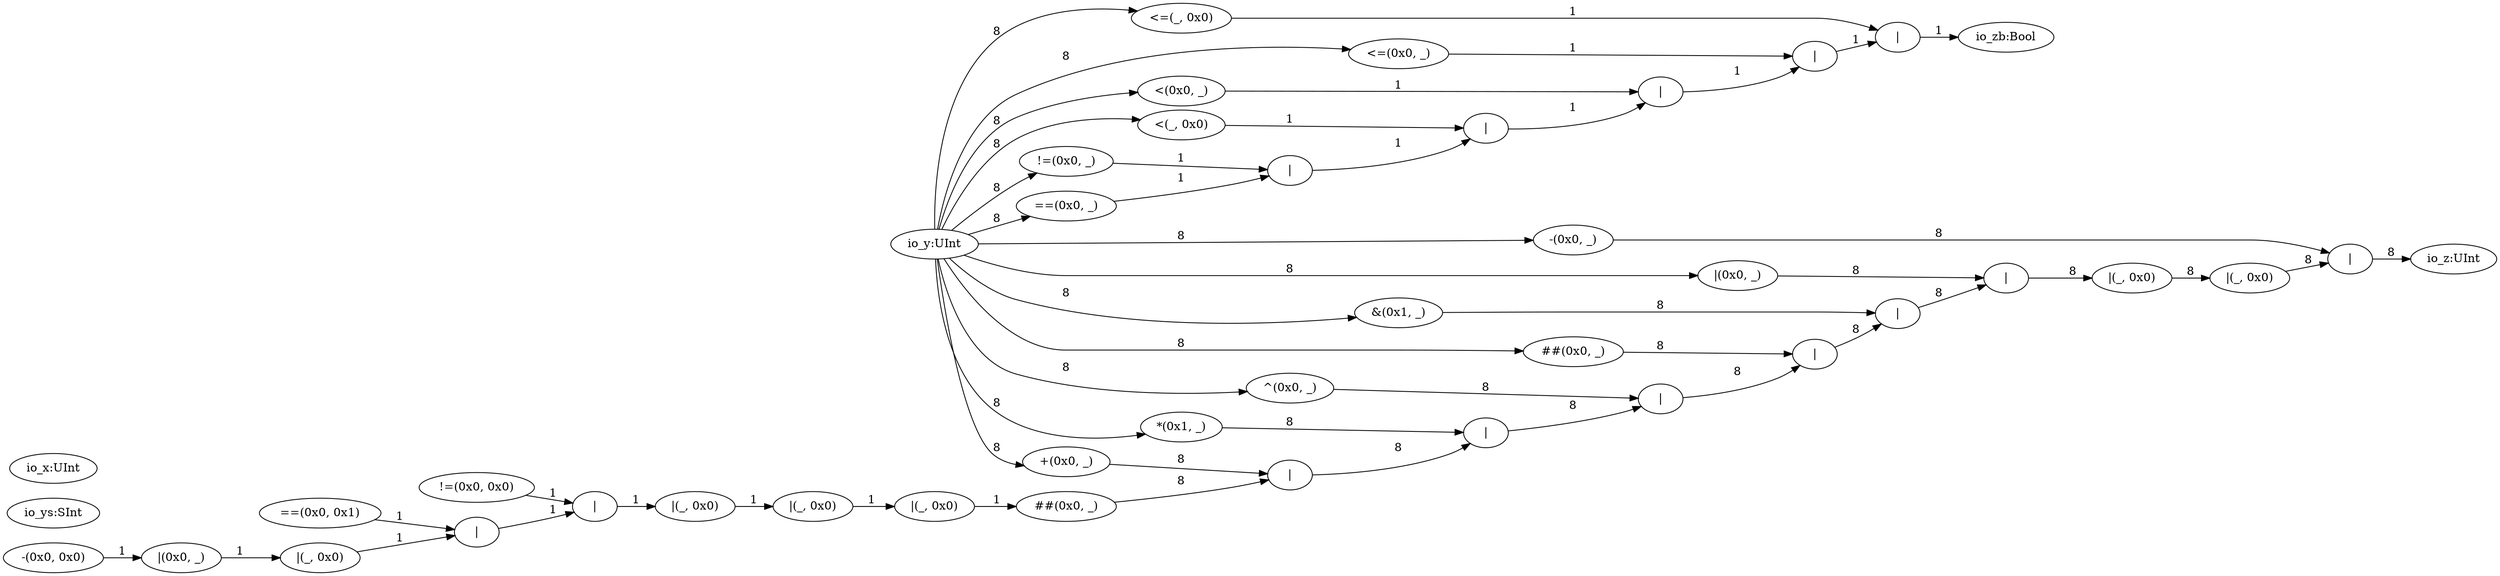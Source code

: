 digraph ZeroWidthTest_OperatorComp_1{
rankdir = LR;
  io_zb[label="io_zb:Bool"];
  T1[label="|"];
  T2[label="<=(_, 0x0)"];
  io_y[label="io_y:UInt"];
  T3[label="|"];
  T4[label="<=(0x0, _)"];
  T5[label="|"];
  T6[label="<(0x0, _)"];
  T7[label="|"];
  T8[label="<(_, 0x0)"];
  T9[label="|"];
  T10[label="!=(0x0, _)"];
  v[label="==(0x0, _)"];
  io_z[label="io_z:UInt"];
  T0[label="|"];
  t[label="-(0x0, _)"];
  T11[label="|(_, 0x0)"];
  T12[label="|(_, 0x0)"];
  T13[label="|"];
  ac[label="|(0x0, _)"];
  T14[label="|"];
  ab[label="&(0x1, _)"];
  T15[label="|"];
  u[label="##(0x0, _)"];
  T16[label="|"];
  r[label="^(0x0, _)"];
  T17[label="|"];
  o[label="*(0x1, _)"];
  T18[label="|"];
  n[label="+(0x0, _)"];
  T19[label="##(0x0, _)"];
  T20[label="|(_, 0x0)"];
  T21[label="|(_, 0x0)"];
  T22[label="|(_, 0x0)"];
  T23[label="|"];
  T24[label="!=(0x0, 0x0)"];
  T25[label="|"];
  T26[label="==(0x0, 0x1)"];
  T27[label="|(_, 0x0)"];
  T28[label="|(0x0, _)"];
  g[label="-(0x0, 0x0)"];
  io_ys[label="io_ys:SInt"];
  io_x[label="io_x:UInt"];
  T1 -> io_zb[label="1"];
  T3 -> T1[label="1"];
  T2 -> T1[label="1"];
  io_y -> T2[label="8"];
  T5 -> T3[label="1"];
  T4 -> T3[label="1"];
  io_y -> T4[label="8"];
  T7 -> T5[label="1"];
  T6 -> T5[label="1"];
  io_y -> T6[label="8"];
  T9 -> T7[label="1"];
  T8 -> T7[label="1"];
  io_y -> T8[label="8"];
  v -> T9[label="1"];
  T10 -> T9[label="1"];
  io_y -> T10[label="8"];
  io_y -> v[label="8"];
  T0 -> io_z[label="8"];
  T11 -> T0[label="8"];
  t -> T0[label="8"];
  io_y -> t[label="8"];
  T12 -> T11[label="8"];
  T13 -> T12[label="8"];
  T14 -> T13[label="8"];
  ac -> T13[label="8"];
  io_y -> ac[label="8"];
  T15 -> T14[label="8"];
  ab -> T14[label="8"];
  io_y -> ab[label="8"];
  T16 -> T15[label="8"];
  u -> T15[label="8"];
  io_y -> u[label="8"];
  T17 -> T16[label="8"];
  r -> T16[label="8"];
  io_y -> r[label="8"];
  T18 -> T17[label="8"];
  o -> T17[label="8"];
  io_y -> o[label="8"];
  T19 -> T18[label="8"];
  n -> T18[label="8"];
  io_y -> n[label="8"];
  T20 -> T19[label="1"];
  T21 -> T20[label="1"];
  T22 -> T21[label="1"];
  T23 -> T22[label="1"];
  T25 -> T23[label="1"];
  T24 -> T23[label="1"];
  T27 -> T25[label="1"];
  T26 -> T25[label="1"];
  T28 -> T27[label="1"];
  g -> T28[label="1"];
}